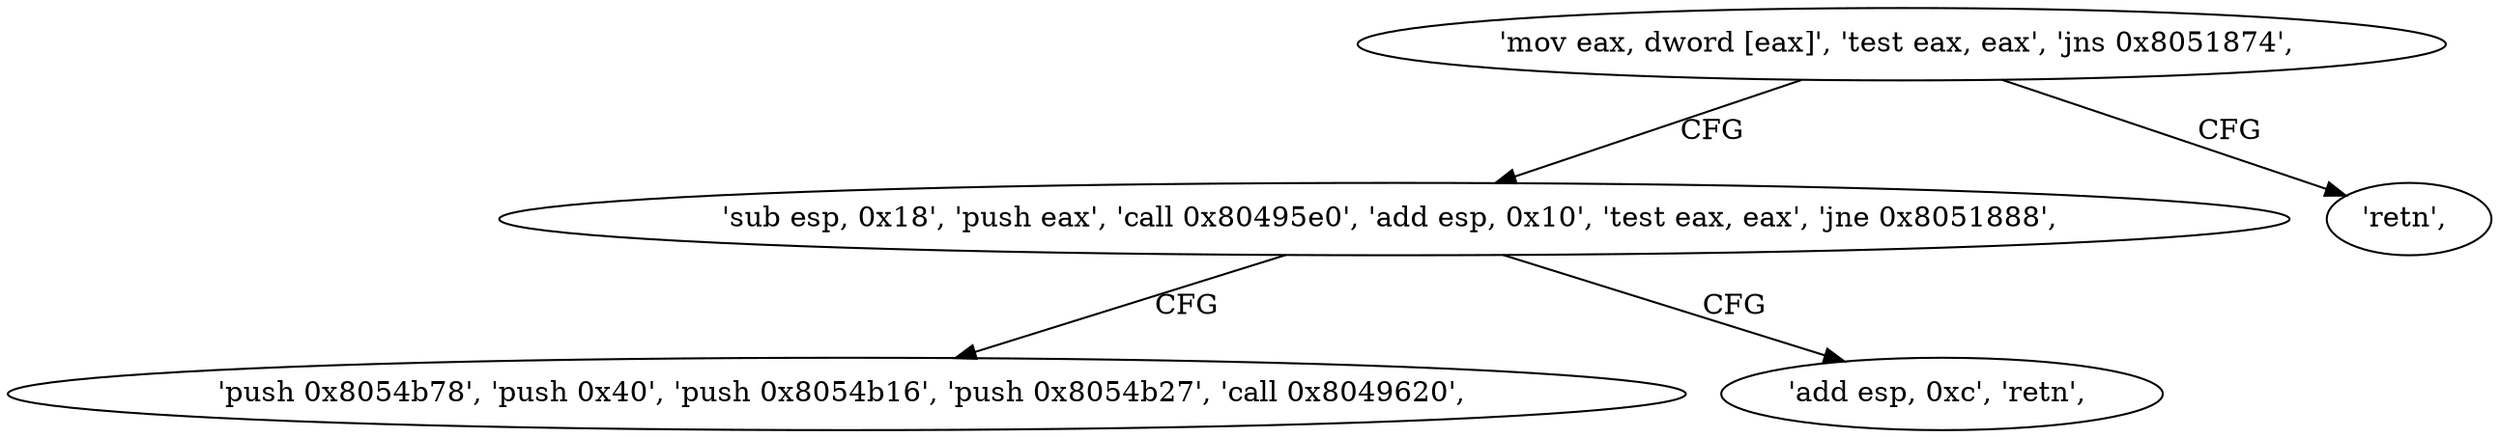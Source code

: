 digraph "func" {
"134551661" [label = "'mov eax, dword [eax]', 'test eax, eax', 'jns 0x8051874', " ]
"134551668" [label = "'sub esp, 0x18', 'push eax', 'call 0x80495e0', 'add esp, 0x10', 'test eax, eax', 'jne 0x8051888', " ]
"134551667" [label = "'retn', " ]
"134551688" [label = "'push 0x8054b78', 'push 0x40', 'push 0x8054b16', 'push 0x8054b27', 'call 0x8049620', " ]
"134551684" [label = "'add esp, 0xc', 'retn', " ]
"134551661" -> "134551668" [ label = "CFG" ]
"134551661" -> "134551667" [ label = "CFG" ]
"134551668" -> "134551688" [ label = "CFG" ]
"134551668" -> "134551684" [ label = "CFG" ]
}
